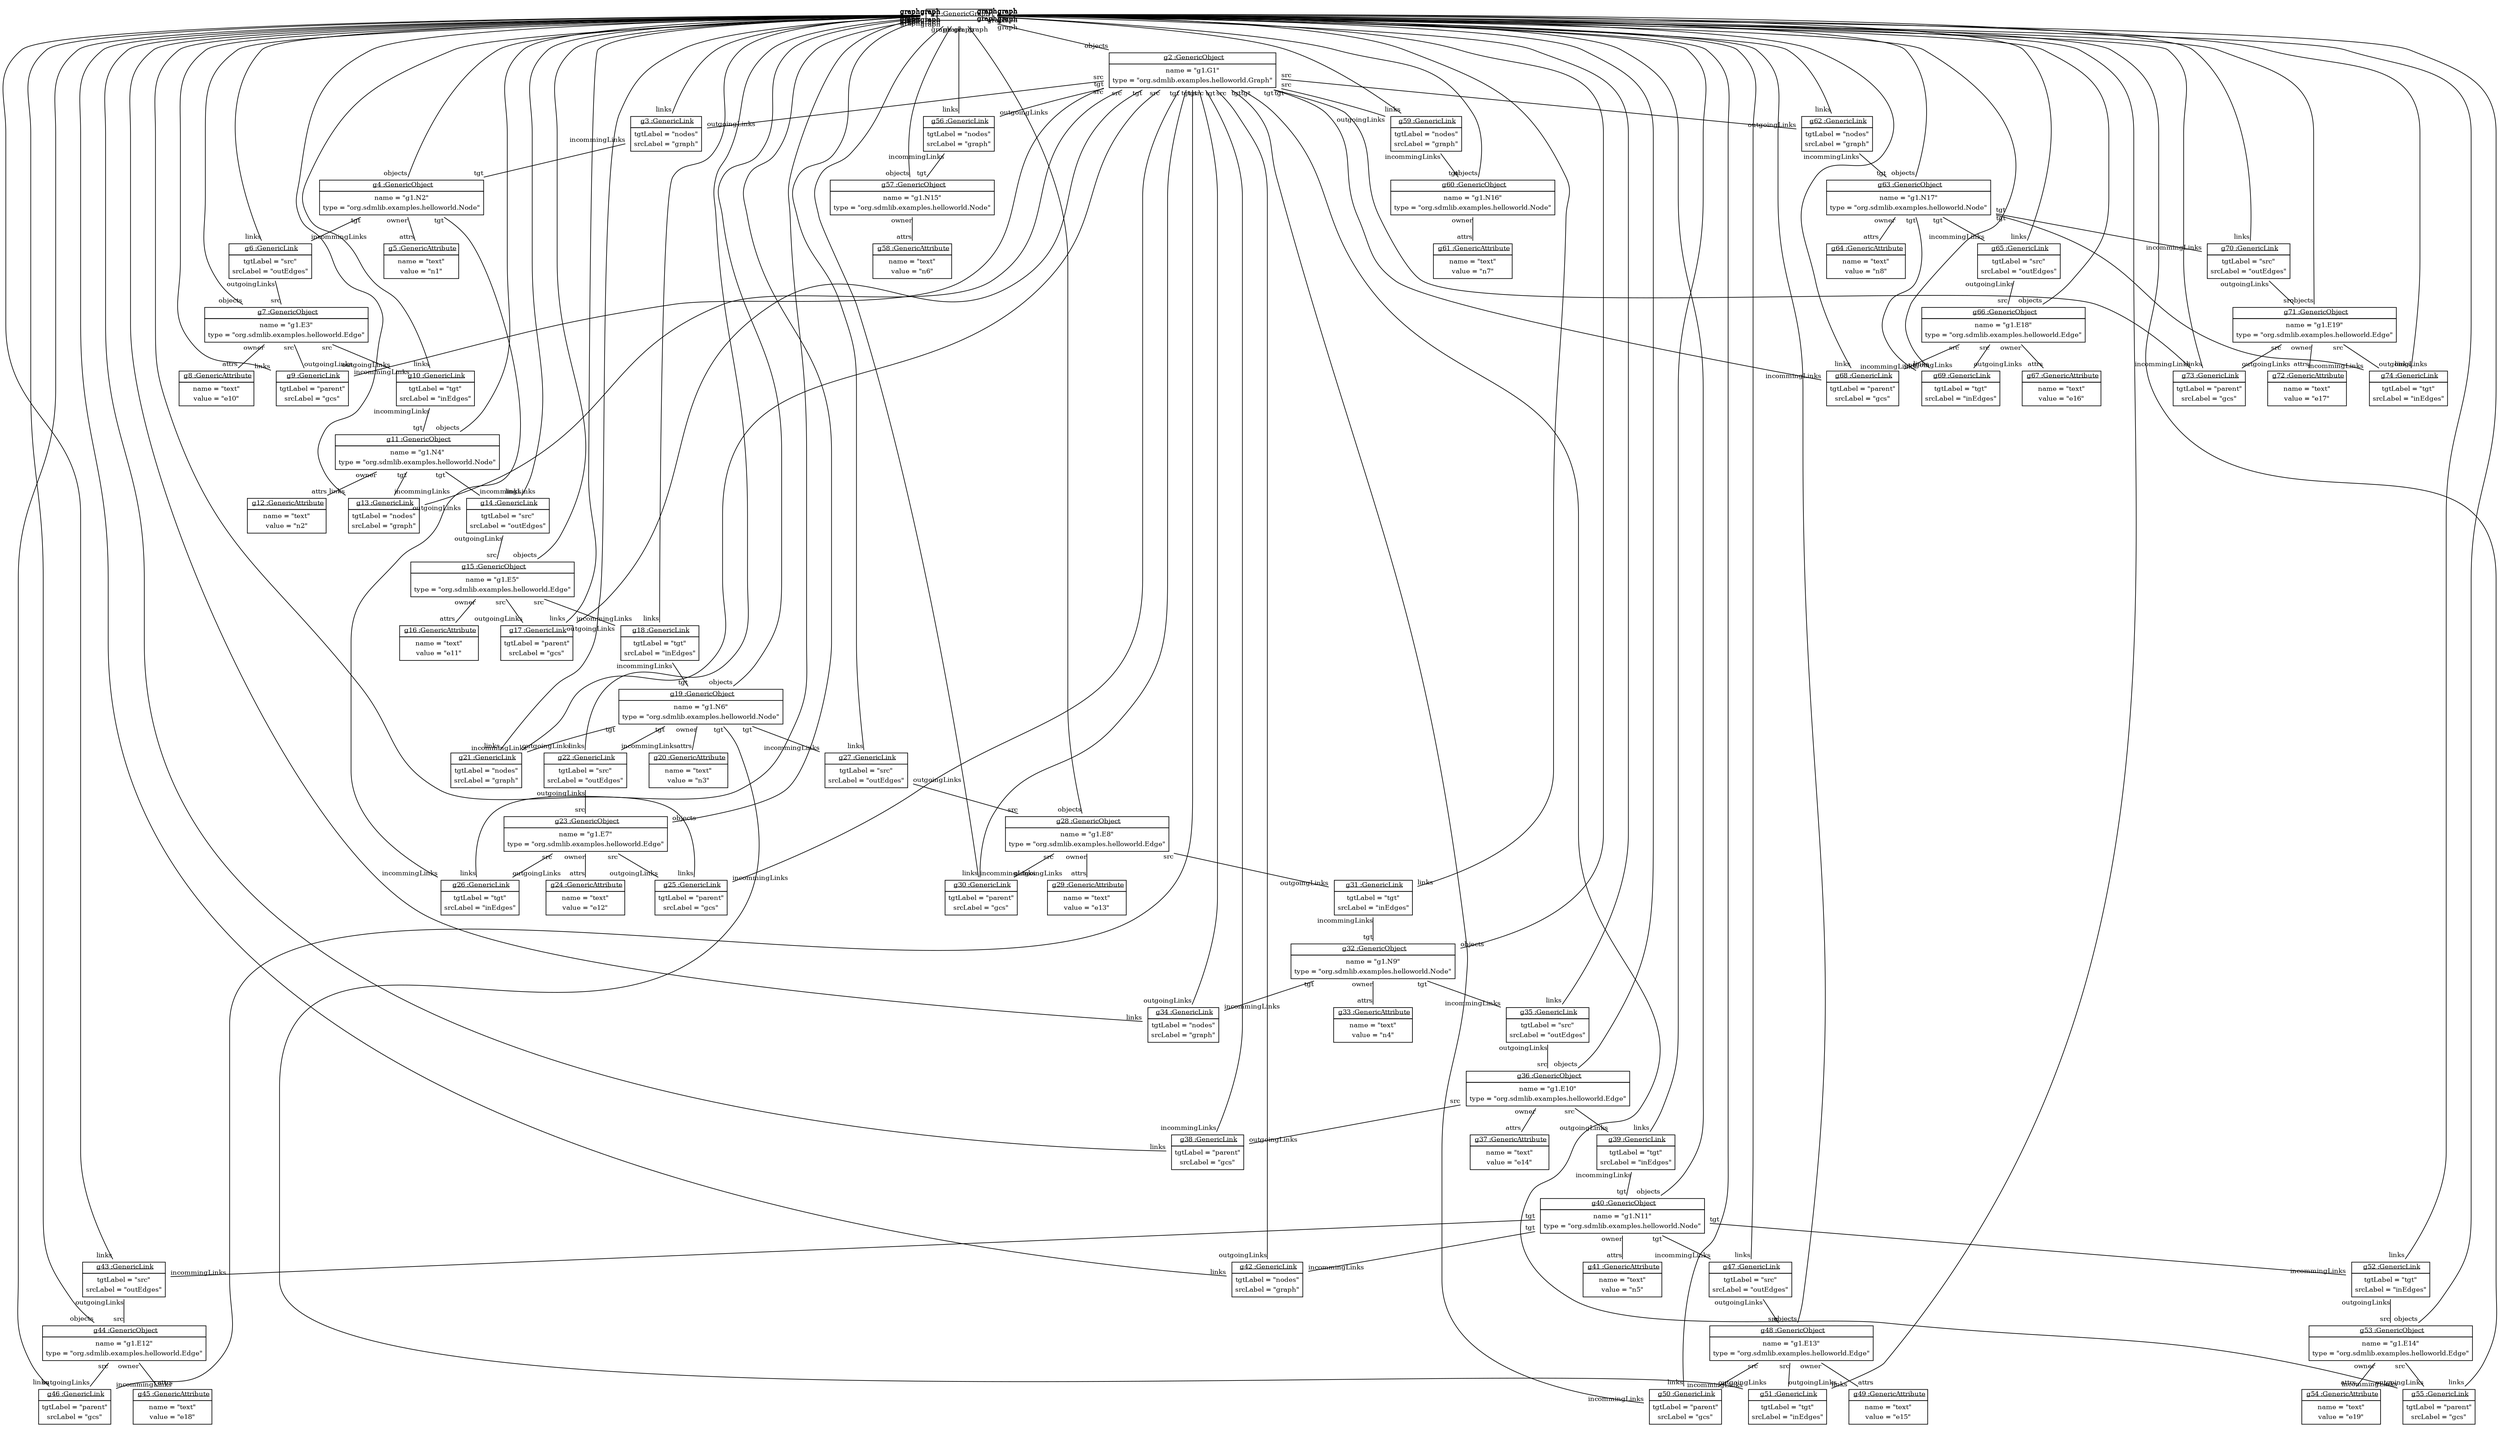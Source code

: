 graph ObjectDiagram {
   node [shape = none, fontsize = 10];
   edge [fontsize = 10];
   compound=true;

g1 [label=<<table border='0' cellborder='1' cellspacing='0'> <tr> <td> <u>g1 :GenericGraph</u></td></tr></table>>];
g2 [label=<<table border='0' cellborder='1' cellspacing='0'> <tr> <td> <u>g2 :GenericObject</u></td></tr><tr><td><table border='0' cellborder='0' cellspacing='0'><tr><td>name = "g1.G1"</td></tr><tr><td>type = "org.sdmlib.examples.helloworld.Graph"</td></tr></table></td></tr></table>>];
g3 [label=<<table border='0' cellborder='1' cellspacing='0'> <tr> <td> <u>g3 :GenericLink</u></td></tr><tr><td><table border='0' cellborder='0' cellspacing='0'><tr><td>tgtLabel = "nodes"</td></tr><tr><td>srcLabel = "graph"</td></tr></table></td></tr></table>>];
g4 [label=<<table border='0' cellborder='1' cellspacing='0'> <tr> <td> <u>g4 :GenericObject</u></td></tr><tr><td><table border='0' cellborder='0' cellspacing='0'><tr><td>name = "g1.N2"</td></tr><tr><td>type = "org.sdmlib.examples.helloworld.Node"</td></tr></table></td></tr></table>>];
g5 [label=<<table border='0' cellborder='1' cellspacing='0'> <tr> <td> <u>g5 :GenericAttribute</u></td></tr><tr><td><table border='0' cellborder='0' cellspacing='0'><tr><td>name = "text"</td></tr><tr><td>value = "n1"</td></tr></table></td></tr></table>>];
g6 [label=<<table border='0' cellborder='1' cellspacing='0'> <tr> <td> <u>g6 :GenericLink</u></td></tr><tr><td><table border='0' cellborder='0' cellspacing='0'><tr><td>tgtLabel = "src"</td></tr><tr><td>srcLabel = "outEdges"</td></tr></table></td></tr></table>>];
g7 [label=<<table border='0' cellborder='1' cellspacing='0'> <tr> <td> <u>g7 :GenericObject</u></td></tr><tr><td><table border='0' cellborder='0' cellspacing='0'><tr><td>name = "g1.E3"</td></tr><tr><td>type = "org.sdmlib.examples.helloworld.Edge"</td></tr></table></td></tr></table>>];
g8 [label=<<table border='0' cellborder='1' cellspacing='0'> <tr> <td> <u>g8 :GenericAttribute</u></td></tr><tr><td><table border='0' cellborder='0' cellspacing='0'><tr><td>name = "text"</td></tr><tr><td>value = "e10"</td></tr></table></td></tr></table>>];
g9 [label=<<table border='0' cellborder='1' cellspacing='0'> <tr> <td> <u>g9 :GenericLink</u></td></tr><tr><td><table border='0' cellborder='0' cellspacing='0'><tr><td>tgtLabel = "parent"</td></tr><tr><td>srcLabel = "gcs"</td></tr></table></td></tr></table>>];
g10 [label=<<table border='0' cellborder='1' cellspacing='0'> <tr> <td> <u>g10 :GenericLink</u></td></tr><tr><td><table border='0' cellborder='0' cellspacing='0'><tr><td>tgtLabel = "tgt"</td></tr><tr><td>srcLabel = "inEdges"</td></tr></table></td></tr></table>>];
g11 [label=<<table border='0' cellborder='1' cellspacing='0'> <tr> <td> <u>g11 :GenericObject</u></td></tr><tr><td><table border='0' cellborder='0' cellspacing='0'><tr><td>name = "g1.N4"</td></tr><tr><td>type = "org.sdmlib.examples.helloworld.Node"</td></tr></table></td></tr></table>>];
g12 [label=<<table border='0' cellborder='1' cellspacing='0'> <tr> <td> <u>g12 :GenericAttribute</u></td></tr><tr><td><table border='0' cellborder='0' cellspacing='0'><tr><td>name = "text"</td></tr><tr><td>value = "n2"</td></tr></table></td></tr></table>>];
g13 [label=<<table border='0' cellborder='1' cellspacing='0'> <tr> <td> <u>g13 :GenericLink</u></td></tr><tr><td><table border='0' cellborder='0' cellspacing='0'><tr><td>tgtLabel = "nodes"</td></tr><tr><td>srcLabel = "graph"</td></tr></table></td></tr></table>>];
g14 [label=<<table border='0' cellborder='1' cellspacing='0'> <tr> <td> <u>g14 :GenericLink</u></td></tr><tr><td><table border='0' cellborder='0' cellspacing='0'><tr><td>tgtLabel = "src"</td></tr><tr><td>srcLabel = "outEdges"</td></tr></table></td></tr></table>>];
g15 [label=<<table border='0' cellborder='1' cellspacing='0'> <tr> <td> <u>g15 :GenericObject</u></td></tr><tr><td><table border='0' cellborder='0' cellspacing='0'><tr><td>name = "g1.E5"</td></tr><tr><td>type = "org.sdmlib.examples.helloworld.Edge"</td></tr></table></td></tr></table>>];
g16 [label=<<table border='0' cellborder='1' cellspacing='0'> <tr> <td> <u>g16 :GenericAttribute</u></td></tr><tr><td><table border='0' cellborder='0' cellspacing='0'><tr><td>name = "text"</td></tr><tr><td>value = "e11"</td></tr></table></td></tr></table>>];
g17 [label=<<table border='0' cellborder='1' cellspacing='0'> <tr> <td> <u>g17 :GenericLink</u></td></tr><tr><td><table border='0' cellborder='0' cellspacing='0'><tr><td>tgtLabel = "parent"</td></tr><tr><td>srcLabel = "gcs"</td></tr></table></td></tr></table>>];
g18 [label=<<table border='0' cellborder='1' cellspacing='0'> <tr> <td> <u>g18 :GenericLink</u></td></tr><tr><td><table border='0' cellborder='0' cellspacing='0'><tr><td>tgtLabel = "tgt"</td></tr><tr><td>srcLabel = "inEdges"</td></tr></table></td></tr></table>>];
g19 [label=<<table border='0' cellborder='1' cellspacing='0'> <tr> <td> <u>g19 :GenericObject</u></td></tr><tr><td><table border='0' cellborder='0' cellspacing='0'><tr><td>name = "g1.N6"</td></tr><tr><td>type = "org.sdmlib.examples.helloworld.Node"</td></tr></table></td></tr></table>>];
g20 [label=<<table border='0' cellborder='1' cellspacing='0'> <tr> <td> <u>g20 :GenericAttribute</u></td></tr><tr><td><table border='0' cellborder='0' cellspacing='0'><tr><td>name = "text"</td></tr><tr><td>value = "n3"</td></tr></table></td></tr></table>>];
g21 [label=<<table border='0' cellborder='1' cellspacing='0'> <tr> <td> <u>g21 :GenericLink</u></td></tr><tr><td><table border='0' cellborder='0' cellspacing='0'><tr><td>tgtLabel = "nodes"</td></tr><tr><td>srcLabel = "graph"</td></tr></table></td></tr></table>>];
g22 [label=<<table border='0' cellborder='1' cellspacing='0'> <tr> <td> <u>g22 :GenericLink</u></td></tr><tr><td><table border='0' cellborder='0' cellspacing='0'><tr><td>tgtLabel = "src"</td></tr><tr><td>srcLabel = "outEdges"</td></tr></table></td></tr></table>>];
g23 [label=<<table border='0' cellborder='1' cellspacing='0'> <tr> <td> <u>g23 :GenericObject</u></td></tr><tr><td><table border='0' cellborder='0' cellspacing='0'><tr><td>name = "g1.E7"</td></tr><tr><td>type = "org.sdmlib.examples.helloworld.Edge"</td></tr></table></td></tr></table>>];
g24 [label=<<table border='0' cellborder='1' cellspacing='0'> <tr> <td> <u>g24 :GenericAttribute</u></td></tr><tr><td><table border='0' cellborder='0' cellspacing='0'><tr><td>name = "text"</td></tr><tr><td>value = "e12"</td></tr></table></td></tr></table>>];
g25 [label=<<table border='0' cellborder='1' cellspacing='0'> <tr> <td> <u>g25 :GenericLink</u></td></tr><tr><td><table border='0' cellborder='0' cellspacing='0'><tr><td>tgtLabel = "parent"</td></tr><tr><td>srcLabel = "gcs"</td></tr></table></td></tr></table>>];
g26 [label=<<table border='0' cellborder='1' cellspacing='0'> <tr> <td> <u>g26 :GenericLink</u></td></tr><tr><td><table border='0' cellborder='0' cellspacing='0'><tr><td>tgtLabel = "tgt"</td></tr><tr><td>srcLabel = "inEdges"</td></tr></table></td></tr></table>>];
g27 [label=<<table border='0' cellborder='1' cellspacing='0'> <tr> <td> <u>g27 :GenericLink</u></td></tr><tr><td><table border='0' cellborder='0' cellspacing='0'><tr><td>tgtLabel = "src"</td></tr><tr><td>srcLabel = "outEdges"</td></tr></table></td></tr></table>>];
g28 [label=<<table border='0' cellborder='1' cellspacing='0'> <tr> <td> <u>g28 :GenericObject</u></td></tr><tr><td><table border='0' cellborder='0' cellspacing='0'><tr><td>name = "g1.E8"</td></tr><tr><td>type = "org.sdmlib.examples.helloworld.Edge"</td></tr></table></td></tr></table>>];
g29 [label=<<table border='0' cellborder='1' cellspacing='0'> <tr> <td> <u>g29 :GenericAttribute</u></td></tr><tr><td><table border='0' cellborder='0' cellspacing='0'><tr><td>name = "text"</td></tr><tr><td>value = "e13"</td></tr></table></td></tr></table>>];
g30 [label=<<table border='0' cellborder='1' cellspacing='0'> <tr> <td> <u>g30 :GenericLink</u></td></tr><tr><td><table border='0' cellborder='0' cellspacing='0'><tr><td>tgtLabel = "parent"</td></tr><tr><td>srcLabel = "gcs"</td></tr></table></td></tr></table>>];
g31 [label=<<table border='0' cellborder='1' cellspacing='0'> <tr> <td> <u>g31 :GenericLink</u></td></tr><tr><td><table border='0' cellborder='0' cellspacing='0'><tr><td>tgtLabel = "tgt"</td></tr><tr><td>srcLabel = "inEdges"</td></tr></table></td></tr></table>>];
g32 [label=<<table border='0' cellborder='1' cellspacing='0'> <tr> <td> <u>g32 :GenericObject</u></td></tr><tr><td><table border='0' cellborder='0' cellspacing='0'><tr><td>name = "g1.N9"</td></tr><tr><td>type = "org.sdmlib.examples.helloworld.Node"</td></tr></table></td></tr></table>>];
g33 [label=<<table border='0' cellborder='1' cellspacing='0'> <tr> <td> <u>g33 :GenericAttribute</u></td></tr><tr><td><table border='0' cellborder='0' cellspacing='0'><tr><td>name = "text"</td></tr><tr><td>value = "n4"</td></tr></table></td></tr></table>>];
g34 [label=<<table border='0' cellborder='1' cellspacing='0'> <tr> <td> <u>g34 :GenericLink</u></td></tr><tr><td><table border='0' cellborder='0' cellspacing='0'><tr><td>tgtLabel = "nodes"</td></tr><tr><td>srcLabel = "graph"</td></tr></table></td></tr></table>>];
g35 [label=<<table border='0' cellborder='1' cellspacing='0'> <tr> <td> <u>g35 :GenericLink</u></td></tr><tr><td><table border='0' cellborder='0' cellspacing='0'><tr><td>tgtLabel = "src"</td></tr><tr><td>srcLabel = "outEdges"</td></tr></table></td></tr></table>>];
g36 [label=<<table border='0' cellborder='1' cellspacing='0'> <tr> <td> <u>g36 :GenericObject</u></td></tr><tr><td><table border='0' cellborder='0' cellspacing='0'><tr><td>name = "g1.E10"</td></tr><tr><td>type = "org.sdmlib.examples.helloworld.Edge"</td></tr></table></td></tr></table>>];
g37 [label=<<table border='0' cellborder='1' cellspacing='0'> <tr> <td> <u>g37 :GenericAttribute</u></td></tr><tr><td><table border='0' cellborder='0' cellspacing='0'><tr><td>name = "text"</td></tr><tr><td>value = "e14"</td></tr></table></td></tr></table>>];
g38 [label=<<table border='0' cellborder='1' cellspacing='0'> <tr> <td> <u>g38 :GenericLink</u></td></tr><tr><td><table border='0' cellborder='0' cellspacing='0'><tr><td>tgtLabel = "parent"</td></tr><tr><td>srcLabel = "gcs"</td></tr></table></td></tr></table>>];
g39 [label=<<table border='0' cellborder='1' cellspacing='0'> <tr> <td> <u>g39 :GenericLink</u></td></tr><tr><td><table border='0' cellborder='0' cellspacing='0'><tr><td>tgtLabel = "tgt"</td></tr><tr><td>srcLabel = "inEdges"</td></tr></table></td></tr></table>>];
g40 [label=<<table border='0' cellborder='1' cellspacing='0'> <tr> <td> <u>g40 :GenericObject</u></td></tr><tr><td><table border='0' cellborder='0' cellspacing='0'><tr><td>name = "g1.N11"</td></tr><tr><td>type = "org.sdmlib.examples.helloworld.Node"</td></tr></table></td></tr></table>>];
g41 [label=<<table border='0' cellborder='1' cellspacing='0'> <tr> <td> <u>g41 :GenericAttribute</u></td></tr><tr><td><table border='0' cellborder='0' cellspacing='0'><tr><td>name = "text"</td></tr><tr><td>value = "n5"</td></tr></table></td></tr></table>>];
g42 [label=<<table border='0' cellborder='1' cellspacing='0'> <tr> <td> <u>g42 :GenericLink</u></td></tr><tr><td><table border='0' cellborder='0' cellspacing='0'><tr><td>tgtLabel = "nodes"</td></tr><tr><td>srcLabel = "graph"</td></tr></table></td></tr></table>>];
g43 [label=<<table border='0' cellborder='1' cellspacing='0'> <tr> <td> <u>g43 :GenericLink</u></td></tr><tr><td><table border='0' cellborder='0' cellspacing='0'><tr><td>tgtLabel = "src"</td></tr><tr><td>srcLabel = "outEdges"</td></tr></table></td></tr></table>>];
g44 [label=<<table border='0' cellborder='1' cellspacing='0'> <tr> <td> <u>g44 :GenericObject</u></td></tr><tr><td><table border='0' cellborder='0' cellspacing='0'><tr><td>name = "g1.E12"</td></tr><tr><td>type = "org.sdmlib.examples.helloworld.Edge"</td></tr></table></td></tr></table>>];
g45 [label=<<table border='0' cellborder='1' cellspacing='0'> <tr> <td> <u>g45 :GenericAttribute</u></td></tr><tr><td><table border='0' cellborder='0' cellspacing='0'><tr><td>name = "text"</td></tr><tr><td>value = "e18"</td></tr></table></td></tr></table>>];
g46 [label=<<table border='0' cellborder='1' cellspacing='0'> <tr> <td> <u>g46 :GenericLink</u></td></tr><tr><td><table border='0' cellborder='0' cellspacing='0'><tr><td>tgtLabel = "parent"</td></tr><tr><td>srcLabel = "gcs"</td></tr></table></td></tr></table>>];
g47 [label=<<table border='0' cellborder='1' cellspacing='0'> <tr> <td> <u>g47 :GenericLink</u></td></tr><tr><td><table border='0' cellborder='0' cellspacing='0'><tr><td>tgtLabel = "src"</td></tr><tr><td>srcLabel = "outEdges"</td></tr></table></td></tr></table>>];
g48 [label=<<table border='0' cellborder='1' cellspacing='0'> <tr> <td> <u>g48 :GenericObject</u></td></tr><tr><td><table border='0' cellborder='0' cellspacing='0'><tr><td>name = "g1.E13"</td></tr><tr><td>type = "org.sdmlib.examples.helloworld.Edge"</td></tr></table></td></tr></table>>];
g49 [label=<<table border='0' cellborder='1' cellspacing='0'> <tr> <td> <u>g49 :GenericAttribute</u></td></tr><tr><td><table border='0' cellborder='0' cellspacing='0'><tr><td>name = "text"</td></tr><tr><td>value = "e15"</td></tr></table></td></tr></table>>];
g50 [label=<<table border='0' cellborder='1' cellspacing='0'> <tr> <td> <u>g50 :GenericLink</u></td></tr><tr><td><table border='0' cellborder='0' cellspacing='0'><tr><td>tgtLabel = "parent"</td></tr><tr><td>srcLabel = "gcs"</td></tr></table></td></tr></table>>];
g51 [label=<<table border='0' cellborder='1' cellspacing='0'> <tr> <td> <u>g51 :GenericLink</u></td></tr><tr><td><table border='0' cellborder='0' cellspacing='0'><tr><td>tgtLabel = "tgt"</td></tr><tr><td>srcLabel = "inEdges"</td></tr></table></td></tr></table>>];
g52 [label=<<table border='0' cellborder='1' cellspacing='0'> <tr> <td> <u>g52 :GenericLink</u></td></tr><tr><td><table border='0' cellborder='0' cellspacing='0'><tr><td>tgtLabel = "tgt"</td></tr><tr><td>srcLabel = "inEdges"</td></tr></table></td></tr></table>>];
g53 [label=<<table border='0' cellborder='1' cellspacing='0'> <tr> <td> <u>g53 :GenericObject</u></td></tr><tr><td><table border='0' cellborder='0' cellspacing='0'><tr><td>name = "g1.E14"</td></tr><tr><td>type = "org.sdmlib.examples.helloworld.Edge"</td></tr></table></td></tr></table>>];
g54 [label=<<table border='0' cellborder='1' cellspacing='0'> <tr> <td> <u>g54 :GenericAttribute</u></td></tr><tr><td><table border='0' cellborder='0' cellspacing='0'><tr><td>name = "text"</td></tr><tr><td>value = "e19"</td></tr></table></td></tr></table>>];
g55 [label=<<table border='0' cellborder='1' cellspacing='0'> <tr> <td> <u>g55 :GenericLink</u></td></tr><tr><td><table border='0' cellborder='0' cellspacing='0'><tr><td>tgtLabel = "parent"</td></tr><tr><td>srcLabel = "gcs"</td></tr></table></td></tr></table>>];
g56 [label=<<table border='0' cellborder='1' cellspacing='0'> <tr> <td> <u>g56 :GenericLink</u></td></tr><tr><td><table border='0' cellborder='0' cellspacing='0'><tr><td>tgtLabel = "nodes"</td></tr><tr><td>srcLabel = "graph"</td></tr></table></td></tr></table>>];
g57 [label=<<table border='0' cellborder='1' cellspacing='0'> <tr> <td> <u>g57 :GenericObject</u></td></tr><tr><td><table border='0' cellborder='0' cellspacing='0'><tr><td>name = "g1.N15"</td></tr><tr><td>type = "org.sdmlib.examples.helloworld.Node"</td></tr></table></td></tr></table>>];
g58 [label=<<table border='0' cellborder='1' cellspacing='0'> <tr> <td> <u>g58 :GenericAttribute</u></td></tr><tr><td><table border='0' cellborder='0' cellspacing='0'><tr><td>name = "text"</td></tr><tr><td>value = "n6"</td></tr></table></td></tr></table>>];
g59 [label=<<table border='0' cellborder='1' cellspacing='0'> <tr> <td> <u>g59 :GenericLink</u></td></tr><tr><td><table border='0' cellborder='0' cellspacing='0'><tr><td>tgtLabel = "nodes"</td></tr><tr><td>srcLabel = "graph"</td></tr></table></td></tr></table>>];
g60 [label=<<table border='0' cellborder='1' cellspacing='0'> <tr> <td> <u>g60 :GenericObject</u></td></tr><tr><td><table border='0' cellborder='0' cellspacing='0'><tr><td>name = "g1.N16"</td></tr><tr><td>type = "org.sdmlib.examples.helloworld.Node"</td></tr></table></td></tr></table>>];
g61 [label=<<table border='0' cellborder='1' cellspacing='0'> <tr> <td> <u>g61 :GenericAttribute</u></td></tr><tr><td><table border='0' cellborder='0' cellspacing='0'><tr><td>name = "text"</td></tr><tr><td>value = "n7"</td></tr></table></td></tr></table>>];
g62 [label=<<table border='0' cellborder='1' cellspacing='0'> <tr> <td> <u>g62 :GenericLink</u></td></tr><tr><td><table border='0' cellborder='0' cellspacing='0'><tr><td>tgtLabel = "nodes"</td></tr><tr><td>srcLabel = "graph"</td></tr></table></td></tr></table>>];
g63 [label=<<table border='0' cellborder='1' cellspacing='0'> <tr> <td> <u>g63 :GenericObject</u></td></tr><tr><td><table border='0' cellborder='0' cellspacing='0'><tr><td>name = "g1.N17"</td></tr><tr><td>type = "org.sdmlib.examples.helloworld.Node"</td></tr></table></td></tr></table>>];
g64 [label=<<table border='0' cellborder='1' cellspacing='0'> <tr> <td> <u>g64 :GenericAttribute</u></td></tr><tr><td><table border='0' cellborder='0' cellspacing='0'><tr><td>name = "text"</td></tr><tr><td>value = "n8"</td></tr></table></td></tr></table>>];
g65 [label=<<table border='0' cellborder='1' cellspacing='0'> <tr> <td> <u>g65 :GenericLink</u></td></tr><tr><td><table border='0' cellborder='0' cellspacing='0'><tr><td>tgtLabel = "src"</td></tr><tr><td>srcLabel = "outEdges"</td></tr></table></td></tr></table>>];
g66 [label=<<table border='0' cellborder='1' cellspacing='0'> <tr> <td> <u>g66 :GenericObject</u></td></tr><tr><td><table border='0' cellborder='0' cellspacing='0'><tr><td>name = "g1.E18"</td></tr><tr><td>type = "org.sdmlib.examples.helloworld.Edge"</td></tr></table></td></tr></table>>];
g67 [label=<<table border='0' cellborder='1' cellspacing='0'> <tr> <td> <u>g67 :GenericAttribute</u></td></tr><tr><td><table border='0' cellborder='0' cellspacing='0'><tr><td>name = "text"</td></tr><tr><td>value = "e16"</td></tr></table></td></tr></table>>];
g68 [label=<<table border='0' cellborder='1' cellspacing='0'> <tr> <td> <u>g68 :GenericLink</u></td></tr><tr><td><table border='0' cellborder='0' cellspacing='0'><tr><td>tgtLabel = "parent"</td></tr><tr><td>srcLabel = "gcs"</td></tr></table></td></tr></table>>];
g69 [label=<<table border='0' cellborder='1' cellspacing='0'> <tr> <td> <u>g69 :GenericLink</u></td></tr><tr><td><table border='0' cellborder='0' cellspacing='0'><tr><td>tgtLabel = "tgt"</td></tr><tr><td>srcLabel = "inEdges"</td></tr></table></td></tr></table>>];
g70 [label=<<table border='0' cellborder='1' cellspacing='0'> <tr> <td> <u>g70 :GenericLink</u></td></tr><tr><td><table border='0' cellborder='0' cellspacing='0'><tr><td>tgtLabel = "src"</td></tr><tr><td>srcLabel = "outEdges"</td></tr></table></td></tr></table>>];
g71 [label=<<table border='0' cellborder='1' cellspacing='0'> <tr> <td> <u>g71 :GenericObject</u></td></tr><tr><td><table border='0' cellborder='0' cellspacing='0'><tr><td>name = "g1.E19"</td></tr><tr><td>type = "org.sdmlib.examples.helloworld.Edge"</td></tr></table></td></tr></table>>];
g72 [label=<<table border='0' cellborder='1' cellspacing='0'> <tr> <td> <u>g72 :GenericAttribute</u></td></tr><tr><td><table border='0' cellborder='0' cellspacing='0'><tr><td>name = "text"</td></tr><tr><td>value = "e17"</td></tr></table></td></tr></table>>];
g73 [label=<<table border='0' cellborder='1' cellspacing='0'> <tr> <td> <u>g73 :GenericLink</u></td></tr><tr><td><table border='0' cellborder='0' cellspacing='0'><tr><td>tgtLabel = "parent"</td></tr><tr><td>srcLabel = "gcs"</td></tr></table></td></tr></table>>];
g74 [label=<<table border='0' cellborder='1' cellspacing='0'> <tr> <td> <u>g74 :GenericLink</u></td></tr><tr><td><table border='0' cellborder='0' cellspacing='0'><tr><td>tgtLabel = "tgt"</td></tr><tr><td>srcLabel = "inEdges"</td></tr></table></td></tr></table>>];

g1 -- g2 [headlabel = "objects" taillabel = "graph"];
g1 -- g4 [headlabel = "objects" taillabel = "graph"];
g1 -- g7 [headlabel = "objects" taillabel = "graph"];
g1 -- g11 [headlabel = "objects" taillabel = "graph"];
g1 -- g15 [headlabel = "objects" taillabel = "graph"];
g1 -- g19 [headlabel = "objects" taillabel = "graph"];
g1 -- g23 [headlabel = "objects" taillabel = "graph"];
g1 -- g28 [headlabel = "objects" taillabel = "graph"];
g1 -- g32 [headlabel = "objects" taillabel = "graph"];
g1 -- g36 [headlabel = "objects" taillabel = "graph"];
g1 -- g40 [headlabel = "objects" taillabel = "graph"];
g1 -- g44 [headlabel = "objects" taillabel = "graph"];
g1 -- g48 [headlabel = "objects" taillabel = "graph"];
g1 -- g53 [headlabel = "objects" taillabel = "graph"];
g1 -- g57 [headlabel = "objects" taillabel = "graph"];
g1 -- g60 [headlabel = "objects" taillabel = "graph"];
g1 -- g63 [headlabel = "objects" taillabel = "graph"];
g1 -- g66 [headlabel = "objects" taillabel = "graph"];
g1 -- g71 [headlabel = "objects" taillabel = "graph"];
g1 -- g3 [headlabel = "links" taillabel = "graph"];
g1 -- g9 [headlabel = "links" taillabel = "graph"];
g1 -- g6 [headlabel = "links" taillabel = "graph"];
g1 -- g13 [headlabel = "links" taillabel = "graph"];
g1 -- g10 [headlabel = "links" taillabel = "graph"];
g1 -- g17 [headlabel = "links" taillabel = "graph"];
g1 -- g14 [headlabel = "links" taillabel = "graph"];
g1 -- g21 [headlabel = "links" taillabel = "graph"];
g1 -- g18 [headlabel = "links" taillabel = "graph"];
g1 -- g25 [headlabel = "links" taillabel = "graph"];
g1 -- g22 [headlabel = "links" taillabel = "graph"];
g1 -- g26 [headlabel = "links" taillabel = "graph"];
g1 -- g30 [headlabel = "links" taillabel = "graph"];
g1 -- g27 [headlabel = "links" taillabel = "graph"];
g1 -- g34 [headlabel = "links" taillabel = "graph"];
g1 -- g31 [headlabel = "links" taillabel = "graph"];
g1 -- g38 [headlabel = "links" taillabel = "graph"];
g1 -- g35 [headlabel = "links" taillabel = "graph"];
g1 -- g42 [headlabel = "links" taillabel = "graph"];
g1 -- g39 [headlabel = "links" taillabel = "graph"];
g1 -- g46 [headlabel = "links" taillabel = "graph"];
g1 -- g43 [headlabel = "links" taillabel = "graph"];
g1 -- g50 [headlabel = "links" taillabel = "graph"];
g1 -- g47 [headlabel = "links" taillabel = "graph"];
g1 -- g51 [headlabel = "links" taillabel = "graph"];
g1 -- g55 [headlabel = "links" taillabel = "graph"];
g1 -- g52 [headlabel = "links" taillabel = "graph"];
g1 -- g56 [headlabel = "links" taillabel = "graph"];
g1 -- g59 [headlabel = "links" taillabel = "graph"];
g1 -- g62 [headlabel = "links" taillabel = "graph"];
g1 -- g68 [headlabel = "links" taillabel = "graph"];
g1 -- g65 [headlabel = "links" taillabel = "graph"];
g1 -- g69 [headlabel = "links" taillabel = "graph"];
g1 -- g73 [headlabel = "links" taillabel = "graph"];
g1 -- g70 [headlabel = "links" taillabel = "graph"];
g1 -- g74 [headlabel = "links" taillabel = "graph"];
g2 -- g3 [headlabel = "outgoingLinks" taillabel = "src"];
g2 -- g13 [headlabel = "outgoingLinks" taillabel = "src"];
g2 -- g21 [headlabel = "outgoingLinks" taillabel = "src"];
g2 -- g34 [headlabel = "outgoingLinks" taillabel = "src"];
g2 -- g42 [headlabel = "outgoingLinks" taillabel = "src"];
g2 -- g56 [headlabel = "outgoingLinks" taillabel = "src"];
g2 -- g59 [headlabel = "outgoingLinks" taillabel = "src"];
g2 -- g62 [headlabel = "outgoingLinks" taillabel = "src"];
g2 -- g9 [headlabel = "incommingLinks" taillabel = "tgt"];
g2 -- g17 [headlabel = "incommingLinks" taillabel = "tgt"];
g2 -- g25 [headlabel = "incommingLinks" taillabel = "tgt"];
g2 -- g30 [headlabel = "incommingLinks" taillabel = "tgt"];
g2 -- g38 [headlabel = "incommingLinks" taillabel = "tgt"];
g2 -- g46 [headlabel = "incommingLinks" taillabel = "tgt"];
g2 -- g50 [headlabel = "incommingLinks" taillabel = "tgt"];
g2 -- g55 [headlabel = "incommingLinks" taillabel = "tgt"];
g2 -- g68 [headlabel = "incommingLinks" taillabel = "tgt"];
g2 -- g73 [headlabel = "incommingLinks" taillabel = "tgt"];
g3 -- g4 [headlabel = "tgt" taillabel = "incommingLinks"];
g4 -- g5 [headlabel = "attrs" taillabel = "owner"];
g4 -- g6 [headlabel = "incommingLinks" taillabel = "tgt"];
g4 -- g26 [headlabel = "incommingLinks" taillabel = "tgt"];
g6 -- g7 [headlabel = "src" taillabel = "outgoingLinks"];
g7 -- g8 [headlabel = "attrs" taillabel = "owner"];
g7 -- g9 [headlabel = "outgoingLinks" taillabel = "src"];
g7 -- g10 [headlabel = "outgoingLinks" taillabel = "src"];
g10 -- g11 [headlabel = "tgt" taillabel = "incommingLinks"];
g11 -- g12 [headlabel = "attrs" taillabel = "owner"];
g11 -- g13 [headlabel = "incommingLinks" taillabel = "tgt"];
g11 -- g14 [headlabel = "incommingLinks" taillabel = "tgt"];
g14 -- g15 [headlabel = "src" taillabel = "outgoingLinks"];
g15 -- g16 [headlabel = "attrs" taillabel = "owner"];
g15 -- g17 [headlabel = "outgoingLinks" taillabel = "src"];
g15 -- g18 [headlabel = "outgoingLinks" taillabel = "src"];
g18 -- g19 [headlabel = "tgt" taillabel = "incommingLinks"];
g19 -- g20 [headlabel = "attrs" taillabel = "owner"];
g19 -- g21 [headlabel = "incommingLinks" taillabel = "tgt"];
g19 -- g22 [headlabel = "incommingLinks" taillabel = "tgt"];
g19 -- g27 [headlabel = "incommingLinks" taillabel = "tgt"];
g19 -- g51 [headlabel = "incommingLinks" taillabel = "tgt"];
g22 -- g23 [headlabel = "src" taillabel = "outgoingLinks"];
g23 -- g24 [headlabel = "attrs" taillabel = "owner"];
g23 -- g25 [headlabel = "outgoingLinks" taillabel = "src"];
g23 -- g26 [headlabel = "outgoingLinks" taillabel = "src"];
g27 -- g28 [headlabel = "src" taillabel = "outgoingLinks"];
g28 -- g29 [headlabel = "attrs" taillabel = "owner"];
g28 -- g30 [headlabel = "outgoingLinks" taillabel = "src"];
g28 -- g31 [headlabel = "outgoingLinks" taillabel = "src"];
g31 -- g32 [headlabel = "tgt" taillabel = "incommingLinks"];
g32 -- g33 [headlabel = "attrs" taillabel = "owner"];
g32 -- g34 [headlabel = "incommingLinks" taillabel = "tgt"];
g32 -- g35 [headlabel = "incommingLinks" taillabel = "tgt"];
g35 -- g36 [headlabel = "src" taillabel = "outgoingLinks"];
g36 -- g37 [headlabel = "attrs" taillabel = "owner"];
g36 -- g38 [headlabel = "outgoingLinks" taillabel = "src"];
g36 -- g39 [headlabel = "outgoingLinks" taillabel = "src"];
g39 -- g40 [headlabel = "tgt" taillabel = "incommingLinks"];
g40 -- g41 [headlabel = "attrs" taillabel = "owner"];
g40 -- g42 [headlabel = "incommingLinks" taillabel = "tgt"];
g40 -- g43 [headlabel = "incommingLinks" taillabel = "tgt"];
g40 -- g47 [headlabel = "incommingLinks" taillabel = "tgt"];
g40 -- g52 [headlabel = "incommingLinks" taillabel = "tgt"];
g43 -- g44 [headlabel = "src" taillabel = "outgoingLinks"];
g44 -- g45 [headlabel = "attrs" taillabel = "owner"];
g44 -- g46 [headlabel = "outgoingLinks" taillabel = "src"];
g47 -- g48 [headlabel = "src" taillabel = "outgoingLinks"];
g48 -- g49 [headlabel = "attrs" taillabel = "owner"];
g48 -- g50 [headlabel = "outgoingLinks" taillabel = "src"];
g48 -- g51 [headlabel = "outgoingLinks" taillabel = "src"];
g52 -- g53 [headlabel = "src" taillabel = "outgoingLinks"];
g53 -- g54 [headlabel = "attrs" taillabel = "owner"];
g53 -- g55 [headlabel = "outgoingLinks" taillabel = "src"];
g56 -- g57 [headlabel = "tgt" taillabel = "incommingLinks"];
g57 -- g58 [headlabel = "attrs" taillabel = "owner"];
g59 -- g60 [headlabel = "tgt" taillabel = "incommingLinks"];
g60 -- g61 [headlabel = "attrs" taillabel = "owner"];
g62 -- g63 [headlabel = "tgt" taillabel = "incommingLinks"];
g63 -- g64 [headlabel = "attrs" taillabel = "owner"];
g63 -- g65 [headlabel = "incommingLinks" taillabel = "tgt"];
g63 -- g69 [headlabel = "incommingLinks" taillabel = "tgt"];
g63 -- g70 [headlabel = "incommingLinks" taillabel = "tgt"];
g63 -- g74 [headlabel = "incommingLinks" taillabel = "tgt"];
g65 -- g66 [headlabel = "src" taillabel = "outgoingLinks"];
g66 -- g67 [headlabel = "attrs" taillabel = "owner"];
g66 -- g68 [headlabel = "outgoingLinks" taillabel = "src"];
g66 -- g69 [headlabel = "outgoingLinks" taillabel = "src"];
g70 -- g71 [headlabel = "src" taillabel = "outgoingLinks"];
g71 -- g72 [headlabel = "attrs" taillabel = "owner"];
g71 -- g73 [headlabel = "outgoingLinks" taillabel = "src"];
g71 -- g74 [headlabel = "outgoingLinks" taillabel = "src"];
}
